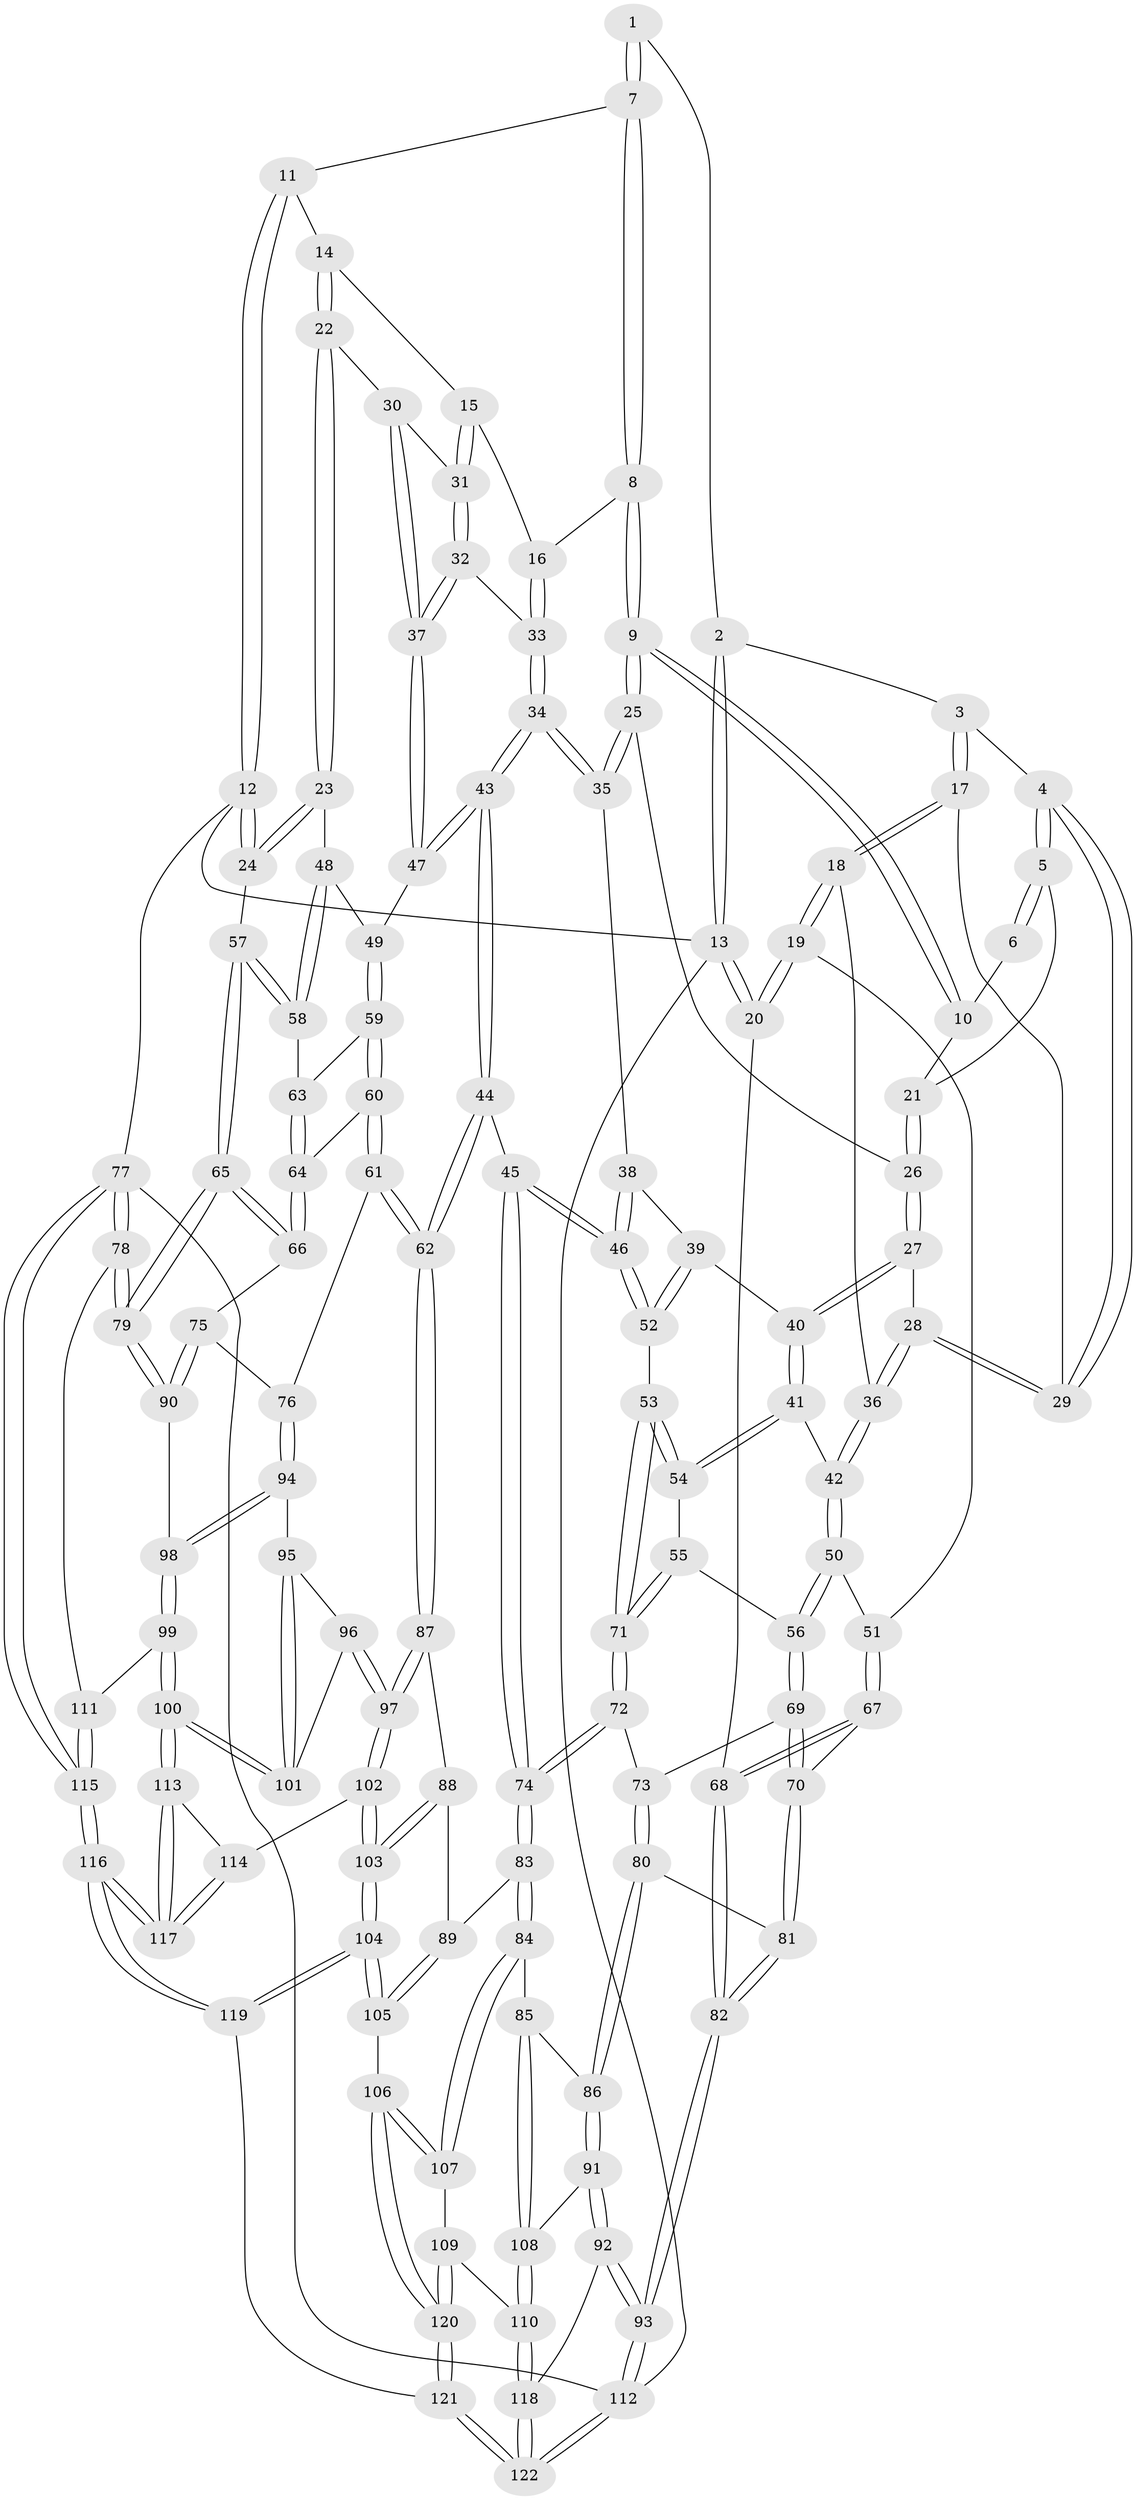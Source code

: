 // Generated by graph-tools (version 1.1) at 2025/17/03/09/25 04:17:12]
// undirected, 122 vertices, 302 edges
graph export_dot {
graph [start="1"]
  node [color=gray90,style=filled];
  1 [pos="+0.350565730309007+0"];
  2 [pos="+0+0"];
  3 [pos="+0.08457318757269958+0"];
  4 [pos="+0.262955662399478+0.09452078434797474"];
  5 [pos="+0.280926709095877+0.08298591842613393"];
  6 [pos="+0.34447380655863985+0"];
  7 [pos="+0.6035904163089094+0"];
  8 [pos="+0.548593603737789+0.08444959106625137"];
  9 [pos="+0.538701723056708+0.0959064099354565"];
  10 [pos="+0.3971529589683521+0.06508449885947079"];
  11 [pos="+0.7956093227142506+0"];
  12 [pos="+1+0"];
  13 [pos="+0+0"];
  14 [pos="+0.8184380651763365+0"];
  15 [pos="+0.7790604461729952+0.11153446567201265"];
  16 [pos="+0.6539301469266603+0.14581350598772957"];
  17 [pos="+0.0980143716578001+0.14563985021232292"];
  18 [pos="+0.032395136041363515+0.21785001707672916"];
  19 [pos="+0+0.274822658098207"];
  20 [pos="+0+0.28481650679528864"];
  21 [pos="+0.3502022810383247+0.10800079003458965"];
  22 [pos="+1+0.20245919015867414"];
  23 [pos="+1+0.21449418722716743"];
  24 [pos="+1+0.2257659636260675"];
  25 [pos="+0.49766493577075155+0.18471419852349183"];
  26 [pos="+0.4004106202064208+0.19065725604905562"];
  27 [pos="+0.3336011271504608+0.24828728816324697"];
  28 [pos="+0.2523060321240252+0.21500402237863764"];
  29 [pos="+0.22539195804390855+0.15677207724691325"];
  30 [pos="+0.9211080579643286+0.21283107944046023"];
  31 [pos="+0.7914489734646364+0.16587183091994254"];
  32 [pos="+0.754865314491425+0.25975850757706515"];
  33 [pos="+0.6756004879722837+0.26327914544994757"];
  34 [pos="+0.655742323429992+0.27731133975643724"];
  35 [pos="+0.5157957744630666+0.23180223024893507"];
  36 [pos="+0.1834053212520298+0.30555344102650683"];
  37 [pos="+0.8032520194547986+0.3168790854371919"];
  38 [pos="+0.5110030400223547+0.2500879002467369"];
  39 [pos="+0.38228131764552753+0.33685469542601576"];
  40 [pos="+0.34548467119931486+0.318474232210598"];
  41 [pos="+0.3003861913906765+0.3604316631919099"];
  42 [pos="+0.19296768822197916+0.3619890324387985"];
  43 [pos="+0.6210405537823976+0.47660476323187523"];
  44 [pos="+0.6005728358718623+0.512253802068028"];
  45 [pos="+0.5485243209862017+0.4880750198432496"];
  46 [pos="+0.5258607767368543+0.47107183097123506"];
  47 [pos="+0.8108271399405895+0.3427220795420612"];
  48 [pos="+0.8630935174771356+0.38221441643988335"];
  49 [pos="+0.8629165714955085+0.3822738022003469"];
  50 [pos="+0.15358764508798015+0.42779549794297483"];
  51 [pos="+0.13918711163909514+0.4306394079919479"];
  52 [pos="+0.4813058246727689+0.4596583792374591"];
  53 [pos="+0.4535356842339351+0.46599151801425703"];
  54 [pos="+0.31522760676031586+0.4475569425557553"];
  55 [pos="+0.27569219894699964+0.4869767642877305"];
  56 [pos="+0.2077595366937185+0.47964106910575943"];
  57 [pos="+1+0.40444636585646726"];
  58 [pos="+1+0.41676870825779944"];
  59 [pos="+0.8619287664570056+0.4053705675056872"];
  60 [pos="+0.8280000364809702+0.5146106613704609"];
  61 [pos="+0.722951657594783+0.5857924626039508"];
  62 [pos="+0.6268133046807312+0.560302037123767"];
  63 [pos="+0.9388074493118997+0.4667585487156263"];
  64 [pos="+0.9362542663279446+0.5399905145440543"];
  65 [pos="+1+0.5780511625976315"];
  66 [pos="+0.9610012055493835+0.5570901485449673"];
  67 [pos="+0.08483093300292589+0.5005369143756314"];
  68 [pos="+0+0.6077604112679015"];
  69 [pos="+0.19548488121334226+0.5745199115073735"];
  70 [pos="+0.14961671266142204+0.6153184140671835"];
  71 [pos="+0.31915780946051736+0.5695332897113103"];
  72 [pos="+0.31527715855228255+0.6079404621720406"];
  73 [pos="+0.3098158439035566+0.6073819332189986"];
  74 [pos="+0.33965312812486825+0.6510631136536995"];
  75 [pos="+0.8896243097134131+0.6514426948007549"];
  76 [pos="+0.746946197999541+0.6143466558357782"];
  77 [pos="+1+1"];
  78 [pos="+1+1"];
  79 [pos="+1+0.6842765116531736"];
  80 [pos="+0.16052931834794676+0.6658041873130586"];
  81 [pos="+0.14507066570163207+0.6290338623940076"];
  82 [pos="+0+0.6334733026935055"];
  83 [pos="+0.35025033204484207+0.7206299657888234"];
  84 [pos="+0.3416028367803657+0.7303962000640193"];
  85 [pos="+0.2437553623677556+0.7548976657965467"];
  86 [pos="+0.16874483834857923+0.7046099872921958"];
  87 [pos="+0.6082931815418068+0.5986952660877859"];
  88 [pos="+0.4982286228790464+0.6996912791744687"];
  89 [pos="+0.461262767651596+0.7228290976758848"];
  90 [pos="+0.9508562184076426+0.7382757456292539"];
  91 [pos="+0.026692129832403017+0.788804153500806"];
  92 [pos="+0+0.8047057784200866"];
  93 [pos="+0+0.7887644104717944"];
  94 [pos="+0.7557961905910763+0.6473911911759975"];
  95 [pos="+0.7549650429406413+0.7083305653131123"];
  96 [pos="+0.726543612445422+0.7981910558454564"];
  97 [pos="+0.6488771126907936+0.8455549291460505"];
  98 [pos="+0.8981003029137143+0.7922733764988427"];
  99 [pos="+0.8771573984044714+0.8361797643906964"];
  100 [pos="+0.8667947593728398+0.8414930988279283"];
  101 [pos="+0.8512425317151626+0.8332190272546249"];
  102 [pos="+0.644024577872599+0.857008552009166"];
  103 [pos="+0.6248663421558577+0.8711640828850392"];
  104 [pos="+0.5860489662770184+0.9105938709323707"];
  105 [pos="+0.512048184316654+0.886309844591664"];
  106 [pos="+0.40209336806714147+0.9183254190340994"];
  107 [pos="+0.363587548658328+0.8559594353496158"];
  108 [pos="+0.19975680033149837+0.8593801851204136"];
  109 [pos="+0.20953743682142123+0.9012496385809835"];
  110 [pos="+0.2048668886227673+0.8981693332923463"];
  111 [pos="+0.8881905304034161+0.843999561274375"];
  112 [pos="+0+1"];
  113 [pos="+0.833839113661868+0.8947414509416323"];
  114 [pos="+0.7177493956963586+0.8925719648125869"];
  115 [pos="+1+1"];
  116 [pos="+0.8299734469220984+1"];
  117 [pos="+0.8299077760975713+1"];
  118 [pos="+0.13401234549485272+0.944713921464434"];
  119 [pos="+0.6266379050073688+1"];
  120 [pos="+0.3383495388267162+1"];
  121 [pos="+0.34602883616051733+1"];
  122 [pos="+0+1"];
  1 -- 2;
  1 -- 7;
  1 -- 7;
  2 -- 3;
  2 -- 13;
  2 -- 13;
  3 -- 4;
  3 -- 17;
  3 -- 17;
  4 -- 5;
  4 -- 5;
  4 -- 29;
  4 -- 29;
  5 -- 6;
  5 -- 6;
  5 -- 21;
  6 -- 10;
  7 -- 8;
  7 -- 8;
  7 -- 11;
  8 -- 9;
  8 -- 9;
  8 -- 16;
  9 -- 10;
  9 -- 10;
  9 -- 25;
  9 -- 25;
  10 -- 21;
  11 -- 12;
  11 -- 12;
  11 -- 14;
  12 -- 13;
  12 -- 24;
  12 -- 24;
  12 -- 77;
  13 -- 20;
  13 -- 20;
  13 -- 112;
  14 -- 15;
  14 -- 22;
  14 -- 22;
  15 -- 16;
  15 -- 31;
  15 -- 31;
  16 -- 33;
  16 -- 33;
  17 -- 18;
  17 -- 18;
  17 -- 29;
  18 -- 19;
  18 -- 19;
  18 -- 36;
  19 -- 20;
  19 -- 20;
  19 -- 51;
  20 -- 68;
  21 -- 26;
  21 -- 26;
  22 -- 23;
  22 -- 23;
  22 -- 30;
  23 -- 24;
  23 -- 24;
  23 -- 48;
  24 -- 57;
  25 -- 26;
  25 -- 35;
  25 -- 35;
  26 -- 27;
  26 -- 27;
  27 -- 28;
  27 -- 40;
  27 -- 40;
  28 -- 29;
  28 -- 29;
  28 -- 36;
  28 -- 36;
  30 -- 31;
  30 -- 37;
  30 -- 37;
  31 -- 32;
  31 -- 32;
  32 -- 33;
  32 -- 37;
  32 -- 37;
  33 -- 34;
  33 -- 34;
  34 -- 35;
  34 -- 35;
  34 -- 43;
  34 -- 43;
  35 -- 38;
  36 -- 42;
  36 -- 42;
  37 -- 47;
  37 -- 47;
  38 -- 39;
  38 -- 46;
  38 -- 46;
  39 -- 40;
  39 -- 52;
  39 -- 52;
  40 -- 41;
  40 -- 41;
  41 -- 42;
  41 -- 54;
  41 -- 54;
  42 -- 50;
  42 -- 50;
  43 -- 44;
  43 -- 44;
  43 -- 47;
  43 -- 47;
  44 -- 45;
  44 -- 62;
  44 -- 62;
  45 -- 46;
  45 -- 46;
  45 -- 74;
  45 -- 74;
  46 -- 52;
  46 -- 52;
  47 -- 49;
  48 -- 49;
  48 -- 58;
  48 -- 58;
  49 -- 59;
  49 -- 59;
  50 -- 51;
  50 -- 56;
  50 -- 56;
  51 -- 67;
  51 -- 67;
  52 -- 53;
  53 -- 54;
  53 -- 54;
  53 -- 71;
  53 -- 71;
  54 -- 55;
  55 -- 56;
  55 -- 71;
  55 -- 71;
  56 -- 69;
  56 -- 69;
  57 -- 58;
  57 -- 58;
  57 -- 65;
  57 -- 65;
  58 -- 63;
  59 -- 60;
  59 -- 60;
  59 -- 63;
  60 -- 61;
  60 -- 61;
  60 -- 64;
  61 -- 62;
  61 -- 62;
  61 -- 76;
  62 -- 87;
  62 -- 87;
  63 -- 64;
  63 -- 64;
  64 -- 66;
  64 -- 66;
  65 -- 66;
  65 -- 66;
  65 -- 79;
  65 -- 79;
  66 -- 75;
  67 -- 68;
  67 -- 68;
  67 -- 70;
  68 -- 82;
  68 -- 82;
  69 -- 70;
  69 -- 70;
  69 -- 73;
  70 -- 81;
  70 -- 81;
  71 -- 72;
  71 -- 72;
  72 -- 73;
  72 -- 74;
  72 -- 74;
  73 -- 80;
  73 -- 80;
  74 -- 83;
  74 -- 83;
  75 -- 76;
  75 -- 90;
  75 -- 90;
  76 -- 94;
  76 -- 94;
  77 -- 78;
  77 -- 78;
  77 -- 115;
  77 -- 115;
  77 -- 112;
  78 -- 79;
  78 -- 79;
  78 -- 111;
  79 -- 90;
  79 -- 90;
  80 -- 81;
  80 -- 86;
  80 -- 86;
  81 -- 82;
  81 -- 82;
  82 -- 93;
  82 -- 93;
  83 -- 84;
  83 -- 84;
  83 -- 89;
  84 -- 85;
  84 -- 107;
  84 -- 107;
  85 -- 86;
  85 -- 108;
  85 -- 108;
  86 -- 91;
  86 -- 91;
  87 -- 88;
  87 -- 97;
  87 -- 97;
  88 -- 89;
  88 -- 103;
  88 -- 103;
  89 -- 105;
  89 -- 105;
  90 -- 98;
  91 -- 92;
  91 -- 92;
  91 -- 108;
  92 -- 93;
  92 -- 93;
  92 -- 118;
  93 -- 112;
  93 -- 112;
  94 -- 95;
  94 -- 98;
  94 -- 98;
  95 -- 96;
  95 -- 101;
  95 -- 101;
  96 -- 97;
  96 -- 97;
  96 -- 101;
  97 -- 102;
  97 -- 102;
  98 -- 99;
  98 -- 99;
  99 -- 100;
  99 -- 100;
  99 -- 111;
  100 -- 101;
  100 -- 101;
  100 -- 113;
  100 -- 113;
  102 -- 103;
  102 -- 103;
  102 -- 114;
  103 -- 104;
  103 -- 104;
  104 -- 105;
  104 -- 105;
  104 -- 119;
  104 -- 119;
  105 -- 106;
  106 -- 107;
  106 -- 107;
  106 -- 120;
  106 -- 120;
  107 -- 109;
  108 -- 110;
  108 -- 110;
  109 -- 110;
  109 -- 120;
  109 -- 120;
  110 -- 118;
  110 -- 118;
  111 -- 115;
  111 -- 115;
  112 -- 122;
  112 -- 122;
  113 -- 114;
  113 -- 117;
  113 -- 117;
  114 -- 117;
  114 -- 117;
  115 -- 116;
  115 -- 116;
  116 -- 117;
  116 -- 117;
  116 -- 119;
  116 -- 119;
  118 -- 122;
  118 -- 122;
  119 -- 121;
  120 -- 121;
  120 -- 121;
  121 -- 122;
  121 -- 122;
}
